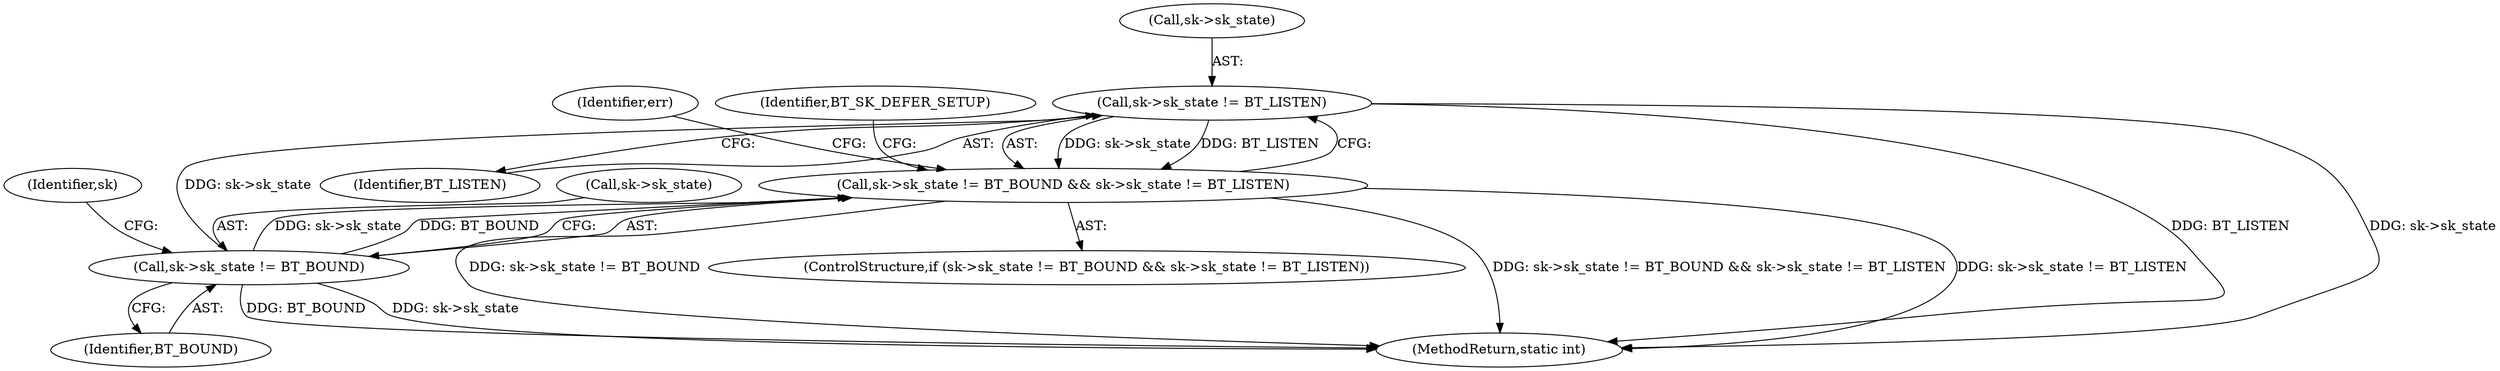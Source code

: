 digraph "0_linux_9ad2de43f1aee7e7274a4e0d41465489299e344b@pointer" {
"1000198" [label="(Call,sk->sk_state != BT_LISTEN)"];
"1000193" [label="(Call,sk->sk_state != BT_BOUND)"];
"1000192" [label="(Call,sk->sk_state != BT_BOUND && sk->sk_state != BT_LISTEN)"];
"1000197" [label="(Identifier,BT_BOUND)"];
"1000194" [label="(Call,sk->sk_state)"];
"1000200" [label="(Identifier,sk)"];
"1000202" [label="(Identifier,BT_LISTEN)"];
"1000205" [label="(Identifier,err)"];
"1000212" [label="(Identifier,BT_SK_DEFER_SETUP)"];
"1000236" [label="(MethodReturn,static int)"];
"1000198" [label="(Call,sk->sk_state != BT_LISTEN)"];
"1000192" [label="(Call,sk->sk_state != BT_BOUND && sk->sk_state != BT_LISTEN)"];
"1000199" [label="(Call,sk->sk_state)"];
"1000191" [label="(ControlStructure,if (sk->sk_state != BT_BOUND && sk->sk_state != BT_LISTEN))"];
"1000193" [label="(Call,sk->sk_state != BT_BOUND)"];
"1000198" -> "1000192"  [label="AST: "];
"1000198" -> "1000202"  [label="CFG: "];
"1000199" -> "1000198"  [label="AST: "];
"1000202" -> "1000198"  [label="AST: "];
"1000192" -> "1000198"  [label="CFG: "];
"1000198" -> "1000236"  [label="DDG: sk->sk_state"];
"1000198" -> "1000236"  [label="DDG: BT_LISTEN"];
"1000198" -> "1000192"  [label="DDG: sk->sk_state"];
"1000198" -> "1000192"  [label="DDG: BT_LISTEN"];
"1000193" -> "1000198"  [label="DDG: sk->sk_state"];
"1000193" -> "1000192"  [label="AST: "];
"1000193" -> "1000197"  [label="CFG: "];
"1000194" -> "1000193"  [label="AST: "];
"1000197" -> "1000193"  [label="AST: "];
"1000200" -> "1000193"  [label="CFG: "];
"1000192" -> "1000193"  [label="CFG: "];
"1000193" -> "1000236"  [label="DDG: sk->sk_state"];
"1000193" -> "1000236"  [label="DDG: BT_BOUND"];
"1000193" -> "1000192"  [label="DDG: sk->sk_state"];
"1000193" -> "1000192"  [label="DDG: BT_BOUND"];
"1000192" -> "1000191"  [label="AST: "];
"1000205" -> "1000192"  [label="CFG: "];
"1000212" -> "1000192"  [label="CFG: "];
"1000192" -> "1000236"  [label="DDG: sk->sk_state != BT_BOUND"];
"1000192" -> "1000236"  [label="DDG: sk->sk_state != BT_BOUND && sk->sk_state != BT_LISTEN"];
"1000192" -> "1000236"  [label="DDG: sk->sk_state != BT_LISTEN"];
}
